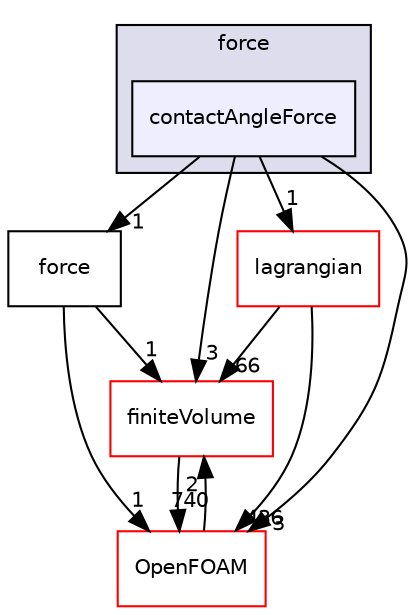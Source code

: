 digraph "src/regionModels/surfaceFilmModels/submodels/kinematic/force/contactAngleForce" {
  bgcolor=transparent;
  compound=true
  node [ fontsize="10", fontname="Helvetica"];
  edge [ labelfontsize="10", labelfontname="Helvetica"];
  subgraph clusterdir_6e1c174345a149ebf9cf672121689ca3 {
    graph [ bgcolor="#ddddee", pencolor="black", label="force" fontname="Helvetica", fontsize="10", URL="dir_6e1c174345a149ebf9cf672121689ca3.html"]
  dir_d0f2c05edeace717390482113fa89308 [shape=box, label="contactAngleForce", style="filled", fillcolor="#eeeeff", pencolor="black", URL="dir_d0f2c05edeace717390482113fa89308.html"];
  }
  dir_9bd15774b555cf7259a6fa18f99fe99b [shape=box label="finiteVolume" color="red" URL="dir_9bd15774b555cf7259a6fa18f99fe99b.html"];
  dir_77cda1e1704280caa9b7cf24183bc44b [shape=box label="force" URL="dir_77cda1e1704280caa9b7cf24183bc44b.html"];
  dir_c5473ff19b20e6ec4dfe5c310b3778a8 [shape=box label="OpenFOAM" color="red" URL="dir_c5473ff19b20e6ec4dfe5c310b3778a8.html"];
  dir_f8c25efc4b6f6a8502a42d5af7554d23 [shape=box label="lagrangian" color="red" URL="dir_f8c25efc4b6f6a8502a42d5af7554d23.html"];
  dir_9bd15774b555cf7259a6fa18f99fe99b->dir_c5473ff19b20e6ec4dfe5c310b3778a8 [headlabel="740", labeldistance=1.5 headhref="dir_000892_001950.html"];
  dir_77cda1e1704280caa9b7cf24183bc44b->dir_9bd15774b555cf7259a6fa18f99fe99b [headlabel="1", labeldistance=1.5 headhref="dir_002570_000892.html"];
  dir_77cda1e1704280caa9b7cf24183bc44b->dir_c5473ff19b20e6ec4dfe5c310b3778a8 [headlabel="1", labeldistance=1.5 headhref="dir_002570_001950.html"];
  dir_d0f2c05edeace717390482113fa89308->dir_9bd15774b555cf7259a6fa18f99fe99b [headlabel="3", labeldistance=1.5 headhref="dir_002569_000892.html"];
  dir_d0f2c05edeace717390482113fa89308->dir_77cda1e1704280caa9b7cf24183bc44b [headlabel="1", labeldistance=1.5 headhref="dir_002569_002570.html"];
  dir_d0f2c05edeace717390482113fa89308->dir_c5473ff19b20e6ec4dfe5c310b3778a8 [headlabel="3", labeldistance=1.5 headhref="dir_002569_001950.html"];
  dir_d0f2c05edeace717390482113fa89308->dir_f8c25efc4b6f6a8502a42d5af7554d23 [headlabel="1", labeldistance=1.5 headhref="dir_002569_001418.html"];
  dir_c5473ff19b20e6ec4dfe5c310b3778a8->dir_9bd15774b555cf7259a6fa18f99fe99b [headlabel="2", labeldistance=1.5 headhref="dir_001950_000892.html"];
  dir_f8c25efc4b6f6a8502a42d5af7554d23->dir_9bd15774b555cf7259a6fa18f99fe99b [headlabel="66", labeldistance=1.5 headhref="dir_001418_000892.html"];
  dir_f8c25efc4b6f6a8502a42d5af7554d23->dir_c5473ff19b20e6ec4dfe5c310b3778a8 [headlabel="436", labeldistance=1.5 headhref="dir_001418_001950.html"];
}
